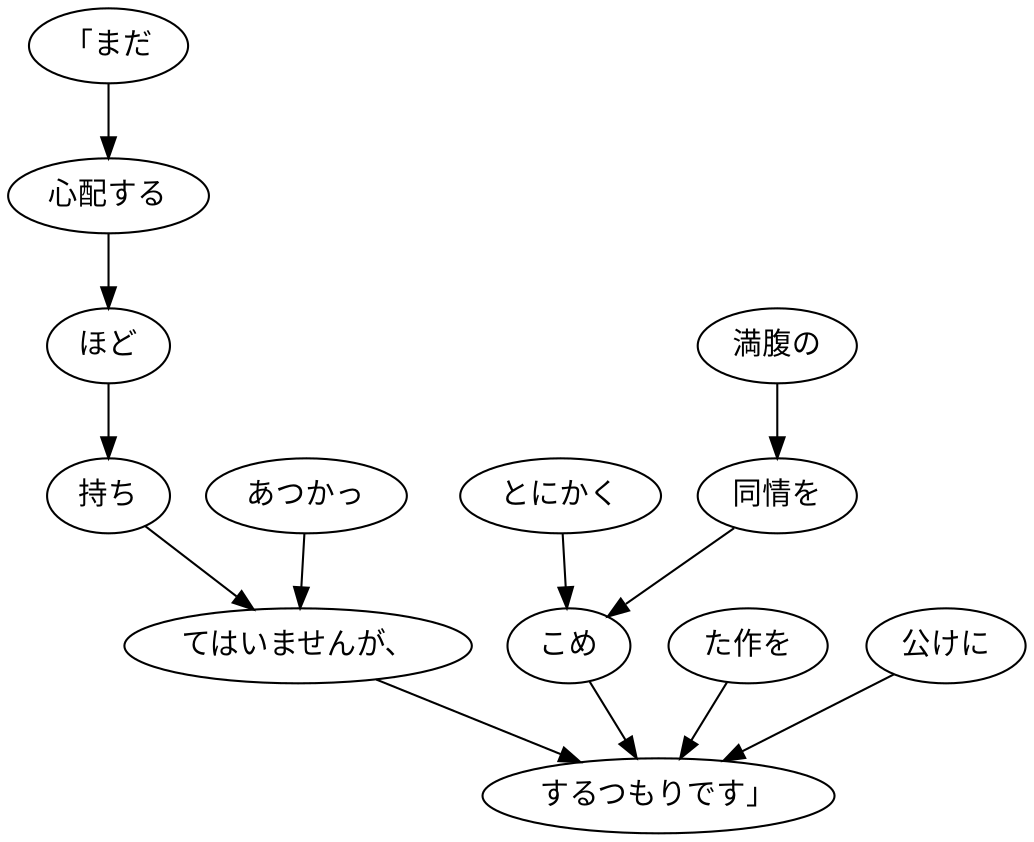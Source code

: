 digraph graph8410 {
	node0 [label="「まだ"];
	node1 [label="心配する"];
	node2 [label="ほど"];
	node3 [label="持ち"];
	node4 [label="あつかっ"];
	node5 [label="てはいませんが、"];
	node6 [label="とにかく"];
	node7 [label="満腹の"];
	node8 [label="同情を"];
	node9 [label="こめ"];
	node10 [label="た作を"];
	node11 [label="公けに"];
	node12 [label="するつもりです」"];
	node0 -> node1;
	node1 -> node2;
	node2 -> node3;
	node3 -> node5;
	node4 -> node5;
	node5 -> node12;
	node6 -> node9;
	node7 -> node8;
	node8 -> node9;
	node9 -> node12;
	node10 -> node12;
	node11 -> node12;
}
